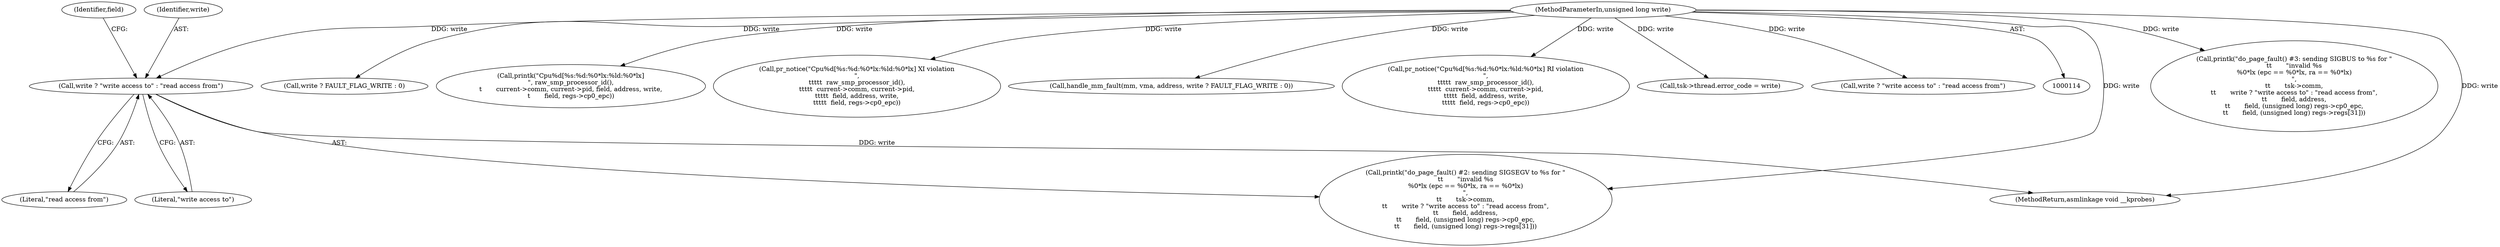digraph "0_linux_a8b0ca17b80e92faab46ee7179ba9e99ccb61233_14@API" {
"1000427" [label="(Call,write ? \"write access to\" : \"read access from\")"];
"1000116" [label="(MethodParameterIn,unsigned long write)"];
"1000430" [label="(Literal,\"read access from\")"];
"1000508" [label="(Call,printk(\"do_page_fault() #3: sending SIGBUS to %s for \"\n\t\t       \"invalid %s\n%0*lx (epc == %0*lx, ra == %0*lx)\n\",\n\t\t       tsk->comm,\n\t\t       write ? \"write access to\" : \"read access from\",\n\t\t       field, address,\n\t\t       field, (unsigned long) regs->cp0_epc,\n\t\t       field, (unsigned long) regs->regs[31]))"];
"1000422" [label="(Call,printk(\"do_page_fault() #2: sending SIGSEGV to %s for \"\n\t\t       \"invalid %s\n%0*lx (epc == %0*lx, ra == %0*lx)\n\",\n\t\t       tsk->comm,\n\t\t       write ? \"write access to\" : \"read access from\",\n\t\t       field, address,\n\t\t       field, (unsigned long) regs->cp0_epc,\n\t\t       field, (unsigned long) regs->regs[31]))"];
"1000339" [label="(Call,write ? FAULT_FLAG_WRITE : 0)"];
"1000656" [label="(MethodReturn,asmlinkage void __kprobes)"];
"1000431" [label="(Identifier,field)"];
"1000429" [label="(Literal,\"write access to\")"];
"1000142" [label="(Call,printk(\"Cpu%d[%s:%d:%0*lx:%ld:%0*lx]\n\", raw_smp_processor_id(),\n\t       current->comm, current->pid, field, address, write,\n\t       field, regs->cp0_epc))"];
"1000277" [label="(Call,pr_notice(\"Cpu%d[%s:%d:%0*lx:%ld:%0*lx] XI violation\n\",\n\t\t\t\t\t  raw_smp_processor_id(),\n\t\t\t\t\t  current->comm, current->pid,\n\t\t\t\t\t  field, address, write,\n\t\t\t\t\t  field, regs->cp0_epc))"];
"1000335" [label="(Call,handle_mm_fault(mm, vma, address, write ? FAULT_FLAG_WRITE : 0))"];
"1000427" [label="(Call,write ? \"write access to\" : \"read access from\")"];
"1000302" [label="(Call,pr_notice(\"Cpu%d[%s:%d:%0*lx:%ld:%0*lx] RI violation\n\",\n\t\t\t\t\t  raw_smp_processor_id(),\n\t\t\t\t\t  current->comm, current->pid,\n\t\t\t\t\t  field, address, write,\n\t\t\t\t\t  field, regs->cp0_epc))"];
"1000116" [label="(MethodParameterIn,unsigned long write)"];
"1000428" [label="(Identifier,write)"];
"1000415" [label="(Call,tsk->thread.error_code = write)"];
"1000513" [label="(Call,write ? \"write access to\" : \"read access from\")"];
"1000427" -> "1000422"  [label="AST: "];
"1000427" -> "1000429"  [label="CFG: "];
"1000427" -> "1000430"  [label="CFG: "];
"1000428" -> "1000427"  [label="AST: "];
"1000429" -> "1000427"  [label="AST: "];
"1000430" -> "1000427"  [label="AST: "];
"1000431" -> "1000427"  [label="CFG: "];
"1000427" -> "1000656"  [label="DDG: write"];
"1000116" -> "1000427"  [label="DDG: write"];
"1000116" -> "1000114"  [label="AST: "];
"1000116" -> "1000656"  [label="DDG: write"];
"1000116" -> "1000142"  [label="DDG: write"];
"1000116" -> "1000277"  [label="DDG: write"];
"1000116" -> "1000302"  [label="DDG: write"];
"1000116" -> "1000335"  [label="DDG: write"];
"1000116" -> "1000339"  [label="DDG: write"];
"1000116" -> "1000415"  [label="DDG: write"];
"1000116" -> "1000422"  [label="DDG: write"];
"1000116" -> "1000508"  [label="DDG: write"];
"1000116" -> "1000513"  [label="DDG: write"];
}
